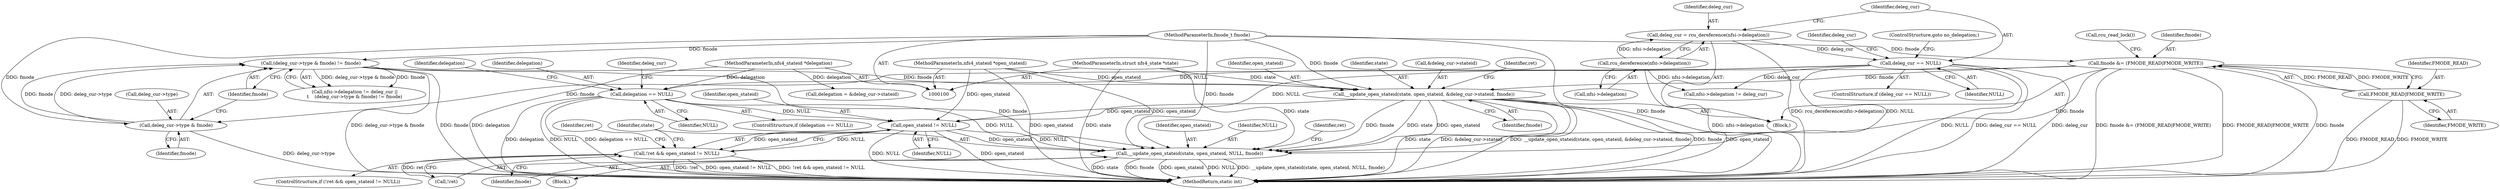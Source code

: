 digraph "0_linux_dc0b027dfadfcb8a5504f7d8052754bf8d501ab9_25@API" {
"1000205" [label="(Call,open_stateid != NULL)"];
"1000182" [label="(Call,__update_open_stateid(state, open_stateid, &deleg_cur->stateid, fmode))"];
"1000101" [label="(MethodParameterIn,struct nfs4_state *state)"];
"1000102" [label="(MethodParameterIn,nfs4_stateid *open_stateid)"];
"1000147" [label="(Call,(deleg_cur->type & fmode) != fmode)"];
"1000148" [label="(Call,deleg_cur->type & fmode)"];
"1000118" [label="(Call,fmode &= (FMODE_READ|FMODE_WRITE))"];
"1000104" [label="(MethodParameterIn,fmode_t fmode)"];
"1000120" [label="(Call,FMODE_READ|FMODE_WRITE)"];
"1000156" [label="(Call,delegation == NULL)"];
"1000103" [label="(MethodParameterIn,nfs4_stateid *delegation)"];
"1000131" [label="(Call,deleg_cur == NULL)"];
"1000124" [label="(Call,deleg_cur = rcu_dereference(nfsi->delegation))"];
"1000126" [label="(Call,rcu_dereference(nfsi->delegation))"];
"1000202" [label="(Call,!ret && open_stateid != NULL)"];
"1000209" [label="(Call,__update_open_stateid(state, open_stateid, NULL, fmode))"];
"1000105" [label="(Block,)"];
"1000189" [label="(Identifier,fmode)"];
"1000211" [label="(Identifier,open_stateid)"];
"1000125" [label="(Identifier,deleg_cur)"];
"1000127" [label="(Call,nfsi->delegation)"];
"1000219" [label="(MethodReturn,static int)"];
"1000104" [label="(MethodParameterIn,fmode_t fmode)"];
"1000157" [label="(Identifier,delegation)"];
"1000202" [label="(Call,!ret && open_stateid != NULL)"];
"1000171" [label="(Identifier,deleg_cur)"];
"1000207" [label="(Identifier,NULL)"];
"1000131" [label="(Call,deleg_cur == NULL)"];
"1000191" [label="(Identifier,ret)"];
"1000160" [label="(Identifier,delegation)"];
"1000152" [label="(Identifier,fmode)"];
"1000182" [label="(Call,__update_open_stateid(state, open_stateid, &deleg_cur->stateid, fmode))"];
"1000119" [label="(Identifier,fmode)"];
"1000133" [label="(Identifier,NULL)"];
"1000156" [label="(Call,delegation == NULL)"];
"1000209" [label="(Call,__update_open_stateid(state, open_stateid, NULL, fmode))"];
"1000134" [label="(ControlStructure,goto no_delegation;)"];
"1000126" [label="(Call,rcu_dereference(nfsi->delegation))"];
"1000142" [label="(Call,nfsi->delegation != deleg_cur)"];
"1000153" [label="(Identifier,fmode)"];
"1000123" [label="(Call,rcu_read_lock())"];
"1000201" [label="(ControlStructure,if (!ret && open_stateid != NULL))"];
"1000208" [label="(Block,)"];
"1000212" [label="(Identifier,NULL)"];
"1000206" [label="(Identifier,open_stateid)"];
"1000132" [label="(Identifier,deleg_cur)"];
"1000218" [label="(Identifier,ret)"];
"1000141" [label="(Call,nfsi->delegation != deleg_cur ||\n\t    (deleg_cur->type & fmode) != fmode)"];
"1000121" [label="(Identifier,FMODE_READ)"];
"1000184" [label="(Identifier,open_stateid)"];
"1000215" [label="(Identifier,ret)"];
"1000148" [label="(Call,deleg_cur->type & fmode)"];
"1000183" [label="(Identifier,state)"];
"1000155" [label="(ControlStructure,if (delegation == NULL))"];
"1000159" [label="(Call,delegation = &deleg_cur->stateid)"];
"1000203" [label="(Call,!ret)"];
"1000213" [label="(Identifier,fmode)"];
"1000120" [label="(Call,FMODE_READ|FMODE_WRITE)"];
"1000124" [label="(Call,deleg_cur = rcu_dereference(nfsi->delegation))"];
"1000158" [label="(Identifier,NULL)"];
"1000185" [label="(Call,&deleg_cur->stateid)"];
"1000101" [label="(MethodParameterIn,struct nfs4_state *state)"];
"1000210" [label="(Identifier,state)"];
"1000102" [label="(MethodParameterIn,nfs4_stateid *open_stateid)"];
"1000138" [label="(Identifier,deleg_cur)"];
"1000103" [label="(MethodParameterIn,nfs4_stateid *delegation)"];
"1000122" [label="(Identifier,FMODE_WRITE)"];
"1000149" [label="(Call,deleg_cur->type)"];
"1000118" [label="(Call,fmode &= (FMODE_READ|FMODE_WRITE))"];
"1000147" [label="(Call,(deleg_cur->type & fmode) != fmode)"];
"1000130" [label="(ControlStructure,if (deleg_cur == NULL))"];
"1000205" [label="(Call,open_stateid != NULL)"];
"1000205" -> "1000202"  [label="AST: "];
"1000205" -> "1000207"  [label="CFG: "];
"1000206" -> "1000205"  [label="AST: "];
"1000207" -> "1000205"  [label="AST: "];
"1000202" -> "1000205"  [label="CFG: "];
"1000205" -> "1000219"  [label="DDG: open_stateid"];
"1000205" -> "1000219"  [label="DDG: NULL"];
"1000205" -> "1000202"  [label="DDG: open_stateid"];
"1000205" -> "1000202"  [label="DDG: NULL"];
"1000182" -> "1000205"  [label="DDG: open_stateid"];
"1000102" -> "1000205"  [label="DDG: open_stateid"];
"1000156" -> "1000205"  [label="DDG: NULL"];
"1000131" -> "1000205"  [label="DDG: NULL"];
"1000205" -> "1000209"  [label="DDG: open_stateid"];
"1000205" -> "1000209"  [label="DDG: NULL"];
"1000182" -> "1000105"  [label="AST: "];
"1000182" -> "1000189"  [label="CFG: "];
"1000183" -> "1000182"  [label="AST: "];
"1000184" -> "1000182"  [label="AST: "];
"1000185" -> "1000182"  [label="AST: "];
"1000189" -> "1000182"  [label="AST: "];
"1000191" -> "1000182"  [label="CFG: "];
"1000182" -> "1000219"  [label="DDG: &deleg_cur->stateid"];
"1000182" -> "1000219"  [label="DDG: __update_open_stateid(state, open_stateid, &deleg_cur->stateid, fmode)"];
"1000182" -> "1000219"  [label="DDG: fmode"];
"1000182" -> "1000219"  [label="DDG: open_stateid"];
"1000182" -> "1000219"  [label="DDG: state"];
"1000101" -> "1000182"  [label="DDG: state"];
"1000102" -> "1000182"  [label="DDG: open_stateid"];
"1000147" -> "1000182"  [label="DDG: fmode"];
"1000118" -> "1000182"  [label="DDG: fmode"];
"1000104" -> "1000182"  [label="DDG: fmode"];
"1000182" -> "1000209"  [label="DDG: state"];
"1000182" -> "1000209"  [label="DDG: open_stateid"];
"1000182" -> "1000209"  [label="DDG: fmode"];
"1000101" -> "1000100"  [label="AST: "];
"1000101" -> "1000219"  [label="DDG: state"];
"1000101" -> "1000209"  [label="DDG: state"];
"1000102" -> "1000100"  [label="AST: "];
"1000102" -> "1000219"  [label="DDG: open_stateid"];
"1000102" -> "1000209"  [label="DDG: open_stateid"];
"1000147" -> "1000141"  [label="AST: "];
"1000147" -> "1000153"  [label="CFG: "];
"1000148" -> "1000147"  [label="AST: "];
"1000153" -> "1000147"  [label="AST: "];
"1000141" -> "1000147"  [label="CFG: "];
"1000147" -> "1000219"  [label="DDG: deleg_cur->type & fmode"];
"1000147" -> "1000219"  [label="DDG: fmode"];
"1000147" -> "1000141"  [label="DDG: deleg_cur->type & fmode"];
"1000147" -> "1000141"  [label="DDG: fmode"];
"1000148" -> "1000147"  [label="DDG: deleg_cur->type"];
"1000148" -> "1000147"  [label="DDG: fmode"];
"1000104" -> "1000147"  [label="DDG: fmode"];
"1000147" -> "1000209"  [label="DDG: fmode"];
"1000148" -> "1000152"  [label="CFG: "];
"1000149" -> "1000148"  [label="AST: "];
"1000152" -> "1000148"  [label="AST: "];
"1000153" -> "1000148"  [label="CFG: "];
"1000148" -> "1000219"  [label="DDG: deleg_cur->type"];
"1000118" -> "1000148"  [label="DDG: fmode"];
"1000104" -> "1000148"  [label="DDG: fmode"];
"1000118" -> "1000105"  [label="AST: "];
"1000118" -> "1000120"  [label="CFG: "];
"1000119" -> "1000118"  [label="AST: "];
"1000120" -> "1000118"  [label="AST: "];
"1000123" -> "1000118"  [label="CFG: "];
"1000118" -> "1000219"  [label="DDG: fmode &= (FMODE_READ|FMODE_WRITE)"];
"1000118" -> "1000219"  [label="DDG: FMODE_READ|FMODE_WRITE"];
"1000118" -> "1000219"  [label="DDG: fmode"];
"1000104" -> "1000118"  [label="DDG: fmode"];
"1000120" -> "1000118"  [label="DDG: FMODE_READ"];
"1000120" -> "1000118"  [label="DDG: FMODE_WRITE"];
"1000118" -> "1000209"  [label="DDG: fmode"];
"1000104" -> "1000100"  [label="AST: "];
"1000104" -> "1000219"  [label="DDG: fmode"];
"1000104" -> "1000209"  [label="DDG: fmode"];
"1000120" -> "1000122"  [label="CFG: "];
"1000121" -> "1000120"  [label="AST: "];
"1000122" -> "1000120"  [label="AST: "];
"1000120" -> "1000219"  [label="DDG: FMODE_READ"];
"1000120" -> "1000219"  [label="DDG: FMODE_WRITE"];
"1000156" -> "1000155"  [label="AST: "];
"1000156" -> "1000158"  [label="CFG: "];
"1000157" -> "1000156"  [label="AST: "];
"1000158" -> "1000156"  [label="AST: "];
"1000160" -> "1000156"  [label="CFG: "];
"1000171" -> "1000156"  [label="CFG: "];
"1000156" -> "1000219"  [label="DDG: delegation == NULL"];
"1000156" -> "1000219"  [label="DDG: delegation"];
"1000156" -> "1000219"  [label="DDG: NULL"];
"1000103" -> "1000156"  [label="DDG: delegation"];
"1000131" -> "1000156"  [label="DDG: NULL"];
"1000156" -> "1000209"  [label="DDG: NULL"];
"1000103" -> "1000100"  [label="AST: "];
"1000103" -> "1000219"  [label="DDG: delegation"];
"1000103" -> "1000159"  [label="DDG: delegation"];
"1000131" -> "1000130"  [label="AST: "];
"1000131" -> "1000133"  [label="CFG: "];
"1000132" -> "1000131"  [label="AST: "];
"1000133" -> "1000131"  [label="AST: "];
"1000134" -> "1000131"  [label="CFG: "];
"1000138" -> "1000131"  [label="CFG: "];
"1000131" -> "1000219"  [label="DDG: deleg_cur"];
"1000131" -> "1000219"  [label="DDG: NULL"];
"1000131" -> "1000219"  [label="DDG: deleg_cur == NULL"];
"1000124" -> "1000131"  [label="DDG: deleg_cur"];
"1000131" -> "1000142"  [label="DDG: deleg_cur"];
"1000131" -> "1000209"  [label="DDG: NULL"];
"1000124" -> "1000105"  [label="AST: "];
"1000124" -> "1000126"  [label="CFG: "];
"1000125" -> "1000124"  [label="AST: "];
"1000126" -> "1000124"  [label="AST: "];
"1000132" -> "1000124"  [label="CFG: "];
"1000124" -> "1000219"  [label="DDG: rcu_dereference(nfsi->delegation)"];
"1000126" -> "1000124"  [label="DDG: nfsi->delegation"];
"1000126" -> "1000127"  [label="CFG: "];
"1000127" -> "1000126"  [label="AST: "];
"1000126" -> "1000219"  [label="DDG: nfsi->delegation"];
"1000126" -> "1000142"  [label="DDG: nfsi->delegation"];
"1000202" -> "1000201"  [label="AST: "];
"1000202" -> "1000203"  [label="CFG: "];
"1000203" -> "1000202"  [label="AST: "];
"1000210" -> "1000202"  [label="CFG: "];
"1000218" -> "1000202"  [label="CFG: "];
"1000202" -> "1000219"  [label="DDG: !ret"];
"1000202" -> "1000219"  [label="DDG: open_stateid != NULL"];
"1000202" -> "1000219"  [label="DDG: !ret && open_stateid != NULL"];
"1000203" -> "1000202"  [label="DDG: ret"];
"1000209" -> "1000208"  [label="AST: "];
"1000209" -> "1000213"  [label="CFG: "];
"1000210" -> "1000209"  [label="AST: "];
"1000211" -> "1000209"  [label="AST: "];
"1000212" -> "1000209"  [label="AST: "];
"1000213" -> "1000209"  [label="AST: "];
"1000215" -> "1000209"  [label="CFG: "];
"1000209" -> "1000219"  [label="DDG: NULL"];
"1000209" -> "1000219"  [label="DDG: __update_open_stateid(state, open_stateid, NULL, fmode)"];
"1000209" -> "1000219"  [label="DDG: state"];
"1000209" -> "1000219"  [label="DDG: fmode"];
"1000209" -> "1000219"  [label="DDG: open_stateid"];
}
